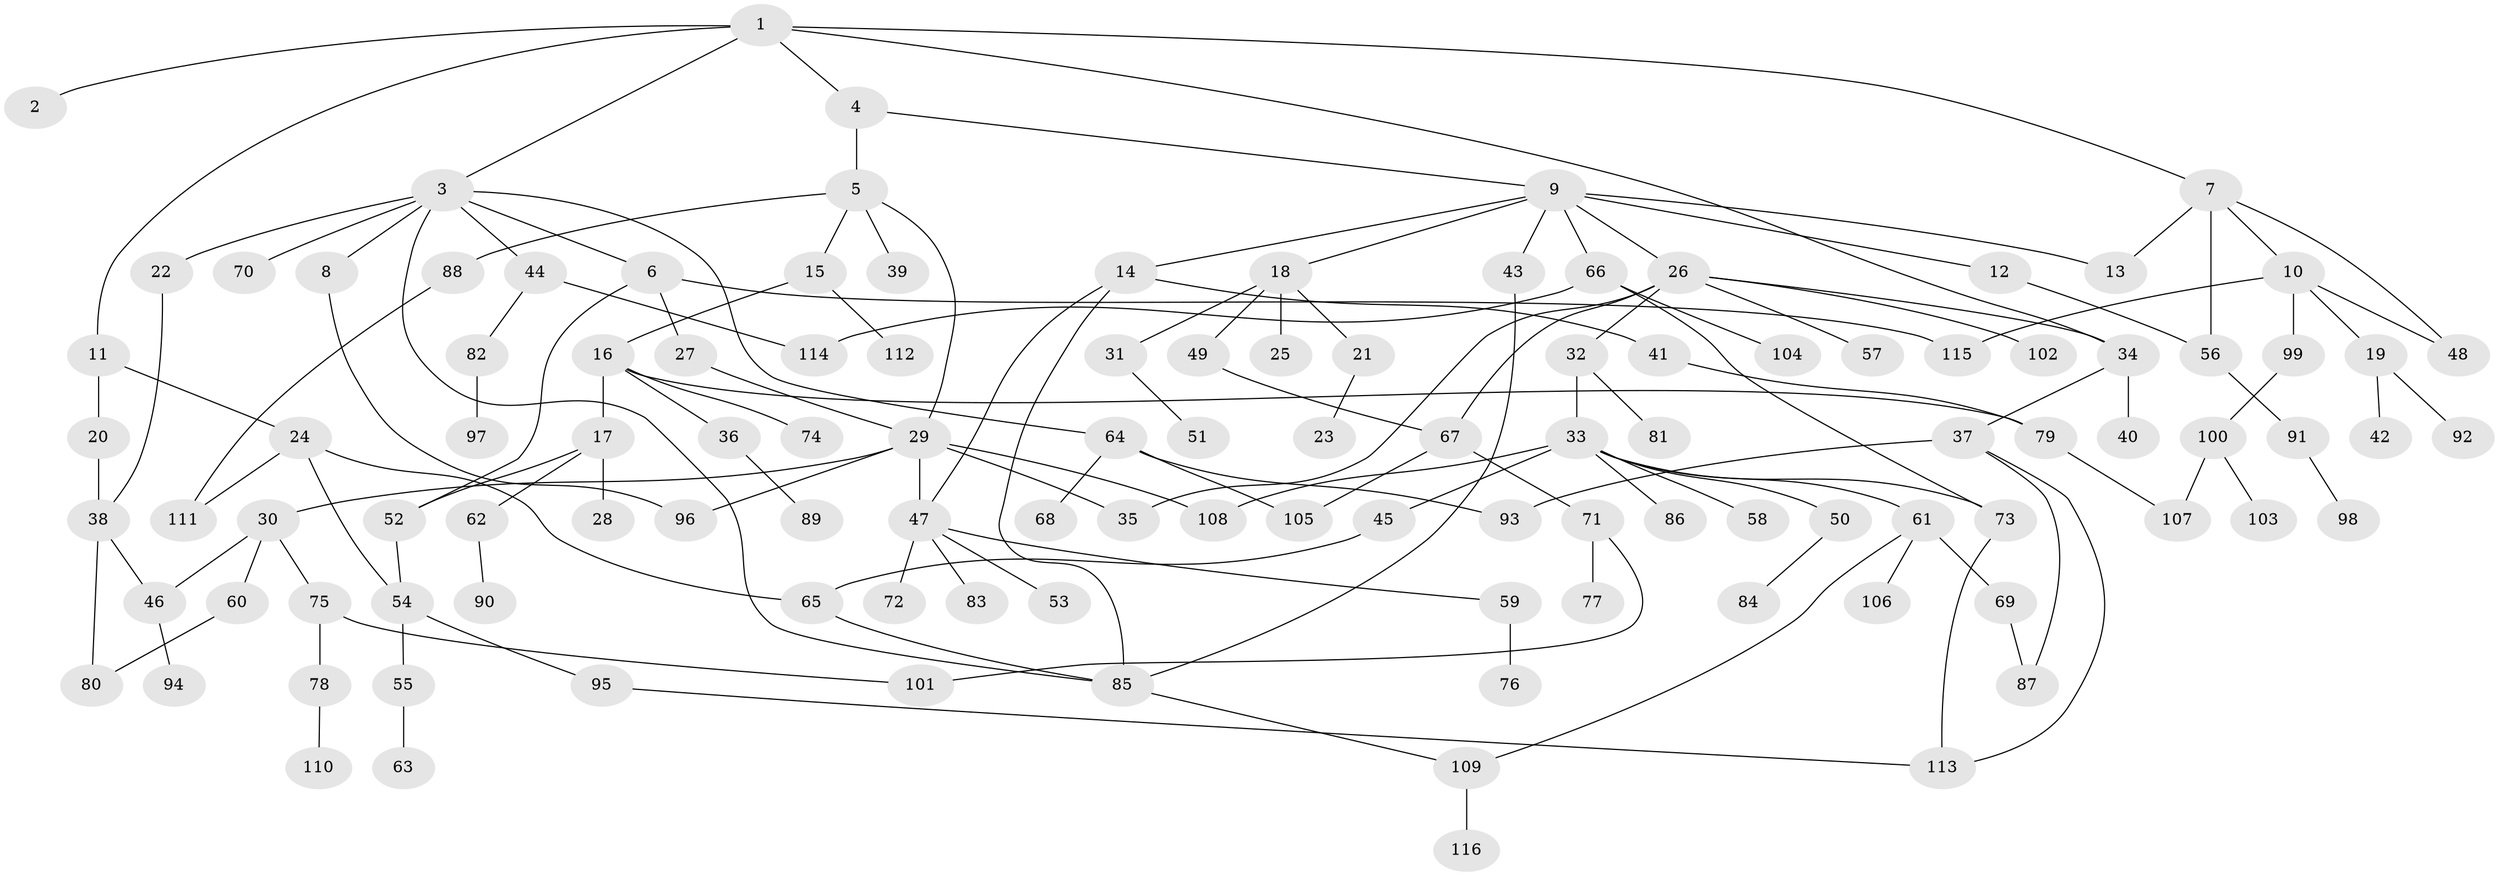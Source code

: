 // Generated by graph-tools (version 1.1) at 2025/49/03/09/25 03:49:25]
// undirected, 116 vertices, 147 edges
graph export_dot {
graph [start="1"]
  node [color=gray90,style=filled];
  1;
  2;
  3;
  4;
  5;
  6;
  7;
  8;
  9;
  10;
  11;
  12;
  13;
  14;
  15;
  16;
  17;
  18;
  19;
  20;
  21;
  22;
  23;
  24;
  25;
  26;
  27;
  28;
  29;
  30;
  31;
  32;
  33;
  34;
  35;
  36;
  37;
  38;
  39;
  40;
  41;
  42;
  43;
  44;
  45;
  46;
  47;
  48;
  49;
  50;
  51;
  52;
  53;
  54;
  55;
  56;
  57;
  58;
  59;
  60;
  61;
  62;
  63;
  64;
  65;
  66;
  67;
  68;
  69;
  70;
  71;
  72;
  73;
  74;
  75;
  76;
  77;
  78;
  79;
  80;
  81;
  82;
  83;
  84;
  85;
  86;
  87;
  88;
  89;
  90;
  91;
  92;
  93;
  94;
  95;
  96;
  97;
  98;
  99;
  100;
  101;
  102;
  103;
  104;
  105;
  106;
  107;
  108;
  109;
  110;
  111;
  112;
  113;
  114;
  115;
  116;
  1 -- 2;
  1 -- 3;
  1 -- 4;
  1 -- 7;
  1 -- 11;
  1 -- 34;
  3 -- 6;
  3 -- 8;
  3 -- 22;
  3 -- 44;
  3 -- 64;
  3 -- 70;
  3 -- 85;
  4 -- 5;
  4 -- 9;
  5 -- 15;
  5 -- 29;
  5 -- 39;
  5 -- 88;
  6 -- 27;
  6 -- 115;
  6 -- 52;
  7 -- 10;
  7 -- 56;
  7 -- 48;
  7 -- 13;
  8 -- 96;
  9 -- 12;
  9 -- 13;
  9 -- 14;
  9 -- 18;
  9 -- 26;
  9 -- 43;
  9 -- 66;
  10 -- 19;
  10 -- 48;
  10 -- 99;
  10 -- 115;
  11 -- 20;
  11 -- 24;
  12 -- 56;
  14 -- 41;
  14 -- 85;
  14 -- 47;
  15 -- 16;
  15 -- 112;
  16 -- 17;
  16 -- 36;
  16 -- 74;
  16 -- 79;
  17 -- 28;
  17 -- 52;
  17 -- 62;
  18 -- 21;
  18 -- 25;
  18 -- 31;
  18 -- 49;
  19 -- 42;
  19 -- 92;
  20 -- 38;
  21 -- 23;
  22 -- 38;
  24 -- 54;
  24 -- 65;
  24 -- 111;
  26 -- 32;
  26 -- 34;
  26 -- 57;
  26 -- 67;
  26 -- 102;
  26 -- 35;
  27 -- 29;
  29 -- 30;
  29 -- 35;
  29 -- 47;
  29 -- 108;
  29 -- 96;
  30 -- 46;
  30 -- 60;
  30 -- 75;
  31 -- 51;
  32 -- 33;
  32 -- 81;
  33 -- 45;
  33 -- 50;
  33 -- 58;
  33 -- 61;
  33 -- 86;
  33 -- 73;
  33 -- 108;
  34 -- 37;
  34 -- 40;
  36 -- 89;
  37 -- 87;
  37 -- 93;
  37 -- 113;
  38 -- 80;
  38 -- 46;
  41 -- 79;
  43 -- 85;
  44 -- 82;
  44 -- 114;
  45 -- 65;
  46 -- 94;
  47 -- 53;
  47 -- 59;
  47 -- 72;
  47 -- 83;
  49 -- 67;
  50 -- 84;
  52 -- 54;
  54 -- 55;
  54 -- 95;
  55 -- 63;
  56 -- 91;
  59 -- 76;
  60 -- 80;
  61 -- 69;
  61 -- 106;
  61 -- 109;
  62 -- 90;
  64 -- 68;
  64 -- 93;
  64 -- 105;
  65 -- 85;
  66 -- 73;
  66 -- 104;
  66 -- 114;
  67 -- 71;
  67 -- 105;
  69 -- 87;
  71 -- 77;
  71 -- 101;
  73 -- 113;
  75 -- 78;
  75 -- 101;
  78 -- 110;
  79 -- 107;
  82 -- 97;
  85 -- 109;
  88 -- 111;
  91 -- 98;
  95 -- 113;
  99 -- 100;
  100 -- 103;
  100 -- 107;
  109 -- 116;
}

